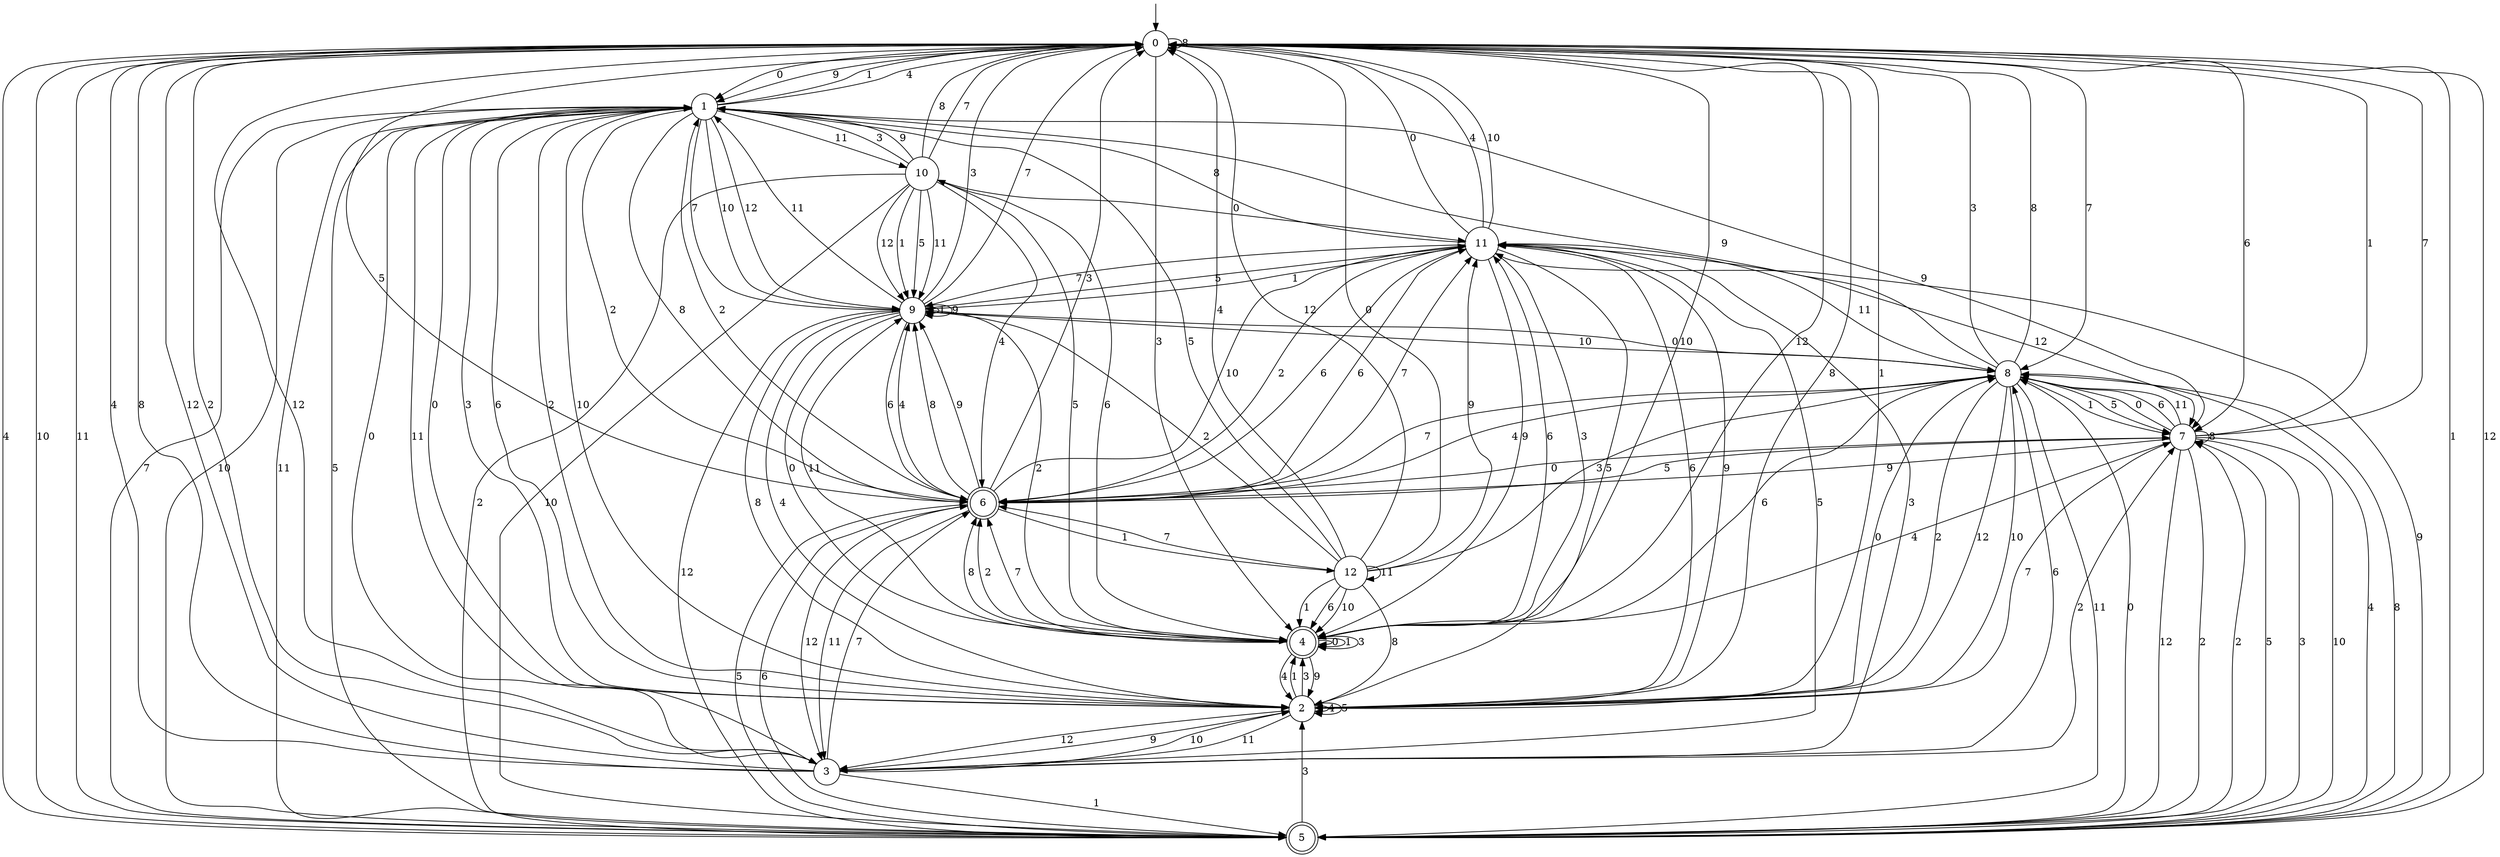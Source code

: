 digraph g {

	s0 [shape="circle" label="0"];
	s1 [shape="circle" label="1"];
	s2 [shape="circle" label="2"];
	s3 [shape="circle" label="3"];
	s4 [shape="doublecircle" label="4"];
	s5 [shape="doublecircle" label="5"];
	s6 [shape="doublecircle" label="6"];
	s7 [shape="circle" label="7"];
	s8 [shape="circle" label="8"];
	s9 [shape="circle" label="9"];
	s10 [shape="circle" label="10"];
	s11 [shape="circle" label="11"];
	s12 [shape="circle" label="12"];
	s0 -> s1 [label="0"];
	s0 -> s2 [label="1"];
	s0 -> s3 [label="2"];
	s0 -> s4 [label="3"];
	s0 -> s5 [label="4"];
	s0 -> s6 [label="5"];
	s0 -> s7 [label="6"];
	s0 -> s8 [label="7"];
	s0 -> s0 [label="8"];
	s0 -> s1 [label="9"];
	s0 -> s5 [label="10"];
	s0 -> s5 [label="11"];
	s0 -> s3 [label="12"];
	s1 -> s2 [label="0"];
	s1 -> s0 [label="1"];
	s1 -> s6 [label="2"];
	s1 -> s2 [label="3"];
	s1 -> s0 [label="4"];
	s1 -> s5 [label="5"];
	s1 -> s2 [label="6"];
	s1 -> s9 [label="7"];
	s1 -> s6 [label="8"];
	s1 -> s7 [label="9"];
	s1 -> s9 [label="10"];
	s1 -> s10 [label="11"];
	s1 -> s9 [label="12"];
	s2 -> s8 [label="0"];
	s2 -> s4 [label="1"];
	s2 -> s1 [label="2"];
	s2 -> s4 [label="3"];
	s2 -> s2 [label="4"];
	s2 -> s2 [label="5"];
	s2 -> s11 [label="6"];
	s2 -> s7 [label="7"];
	s2 -> s0 [label="8"];
	s2 -> s11 [label="9"];
	s2 -> s1 [label="10"];
	s2 -> s3 [label="11"];
	s2 -> s3 [label="12"];
	s3 -> s1 [label="0"];
	s3 -> s5 [label="1"];
	s3 -> s7 [label="2"];
	s3 -> s11 [label="3"];
	s3 -> s0 [label="4"];
	s3 -> s11 [label="5"];
	s3 -> s8 [label="6"];
	s3 -> s6 [label="7"];
	s3 -> s0 [label="8"];
	s3 -> s2 [label="9"];
	s3 -> s2 [label="10"];
	s3 -> s1 [label="11"];
	s3 -> s0 [label="12"];
	s4 -> s4 [label="0"];
	s4 -> s4 [label="1"];
	s4 -> s6 [label="2"];
	s4 -> s4 [label="3"];
	s4 -> s2 [label="4"];
	s4 -> s10 [label="5"];
	s4 -> s11 [label="6"];
	s4 -> s6 [label="7"];
	s4 -> s6 [label="8"];
	s4 -> s2 [label="9"];
	s4 -> s0 [label="10"];
	s4 -> s9 [label="11"];
	s4 -> s0 [label="12"];
	s5 -> s8 [label="0"];
	s5 -> s0 [label="1"];
	s5 -> s7 [label="2"];
	s5 -> s2 [label="3"];
	s5 -> s8 [label="4"];
	s5 -> s7 [label="5"];
	s5 -> s6 [label="6"];
	s5 -> s1 [label="7"];
	s5 -> s8 [label="8"];
	s5 -> s11 [label="9"];
	s5 -> s1 [label="10"];
	s5 -> s1 [label="11"];
	s5 -> s0 [label="12"];
	s6 -> s7 [label="0"];
	s6 -> s12 [label="1"];
	s6 -> s1 [label="2"];
	s6 -> s0 [label="3"];
	s6 -> s9 [label="4"];
	s6 -> s5 [label="5"];
	s6 -> s11 [label="6"];
	s6 -> s11 [label="7"];
	s6 -> s9 [label="8"];
	s6 -> s9 [label="9"];
	s6 -> s11 [label="10"];
	s6 -> s3 [label="11"];
	s6 -> s3 [label="12"];
	s7 -> s8 [label="0"];
	s7 -> s0 [label="1"];
	s7 -> s5 [label="2"];
	s7 -> s5 [label="3"];
	s7 -> s4 [label="4"];
	s7 -> s6 [label="5"];
	s7 -> s8 [label="6"];
	s7 -> s0 [label="7"];
	s7 -> s7 [label="8"];
	s7 -> s6 [label="9"];
	s7 -> s5 [label="10"];
	s7 -> s8 [label="11"];
	s7 -> s5 [label="12"];
	s8 -> s9 [label="0"];
	s8 -> s7 [label="1"];
	s8 -> s2 [label="2"];
	s8 -> s0 [label="3"];
	s8 -> s6 [label="4"];
	s8 -> s7 [label="5"];
	s8 -> s4 [label="6"];
	s8 -> s6 [label="7"];
	s8 -> s0 [label="8"];
	s8 -> s1 [label="9"];
	s8 -> s2 [label="10"];
	s8 -> s5 [label="11"];
	s8 -> s2 [label="12"];
	s9 -> s4 [label="0"];
	s9 -> s9 [label="1"];
	s9 -> s4 [label="2"];
	s9 -> s0 [label="3"];
	s9 -> s2 [label="4"];
	s9 -> s11 [label="5"];
	s9 -> s6 [label="6"];
	s9 -> s0 [label="7"];
	s9 -> s2 [label="8"];
	s9 -> s9 [label="9"];
	s9 -> s8 [label="10"];
	s9 -> s1 [label="11"];
	s9 -> s5 [label="12"];
	s10 -> s11 [label="0"];
	s10 -> s9 [label="1"];
	s10 -> s5 [label="2"];
	s10 -> s1 [label="3"];
	s10 -> s6 [label="4"];
	s10 -> s9 [label="5"];
	s10 -> s4 [label="6"];
	s10 -> s0 [label="7"];
	s10 -> s0 [label="8"];
	s10 -> s1 [label="9"];
	s10 -> s5 [label="10"];
	s10 -> s9 [label="11"];
	s10 -> s9 [label="12"];
	s11 -> s0 [label="0"];
	s11 -> s9 [label="1"];
	s11 -> s6 [label="2"];
	s11 -> s4 [label="3"];
	s11 -> s0 [label="4"];
	s11 -> s2 [label="5"];
	s11 -> s6 [label="6"];
	s11 -> s9 [label="7"];
	s11 -> s1 [label="8"];
	s11 -> s4 [label="9"];
	s11 -> s0 [label="10"];
	s11 -> s8 [label="11"];
	s11 -> s7 [label="12"];
	s12 -> s0 [label="0"];
	s12 -> s4 [label="1"];
	s12 -> s9 [label="2"];
	s12 -> s8 [label="3"];
	s12 -> s0 [label="4"];
	s12 -> s1 [label="5"];
	s12 -> s4 [label="6"];
	s12 -> s6 [label="7"];
	s12 -> s2 [label="8"];
	s12 -> s11 [label="9"];
	s12 -> s4 [label="10"];
	s12 -> s12 [label="11"];
	s12 -> s0 [label="12"];

__start0 [label="" shape="none" width="0" height="0"];
__start0 -> s0;

}
